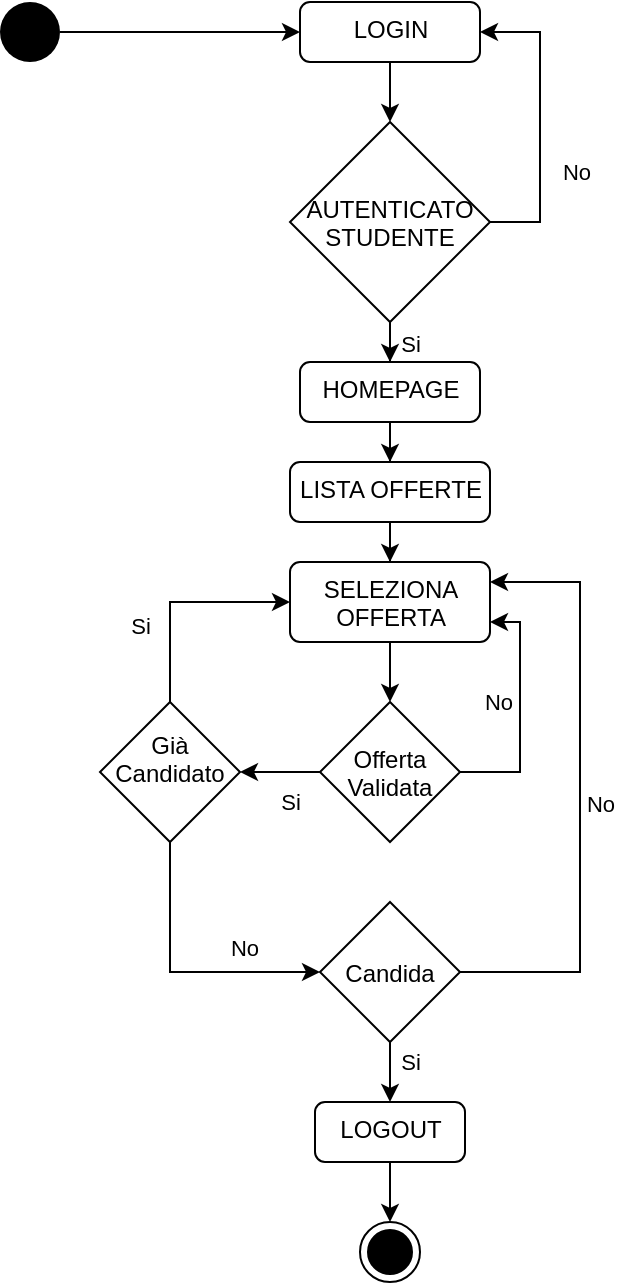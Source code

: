 <mxfile version="14.0.1" type="github">
  <diagram name="Page-1" id="0783ab3e-0a74-02c8-0abd-f7b4e66b4bec">
    <mxGraphModel dx="1422" dy="763" grid="1" gridSize="10" guides="1" tooltips="1" connect="1" arrows="1" fold="1" page="1" pageScale="1" pageWidth="850" pageHeight="1100" background="#ffffff" math="0" shadow="0">
      <root>
        <mxCell id="0" />
        <mxCell id="1" parent="0" />
        <mxCell id="ozP-Sg1KX204EvXBvV6z-4" style="edgeStyle=orthogonalEdgeStyle;rounded=0;orthogonalLoop=1;jettySize=auto;html=1;" parent="1" source="ozP-Sg1KX204EvXBvV6z-1" target="ozP-Sg1KX204EvXBvV6z-2" edge="1">
          <mxGeometry relative="1" as="geometry" />
        </mxCell>
        <mxCell id="ozP-Sg1KX204EvXBvV6z-1" value="" style="ellipse;fillColor=#000000;strokeColor=none;" parent="1" vertex="1">
          <mxGeometry x="220" y="280" width="30" height="30" as="geometry" />
        </mxCell>
        <mxCell id="ozP-Sg1KX204EvXBvV6z-6" style="edgeStyle=orthogonalEdgeStyle;rounded=0;orthogonalLoop=1;jettySize=auto;html=1;" parent="1" source="ozP-Sg1KX204EvXBvV6z-2" target="ozP-Sg1KX204EvXBvV6z-5" edge="1">
          <mxGeometry relative="1" as="geometry" />
        </mxCell>
        <mxCell id="ozP-Sg1KX204EvXBvV6z-2" value="LOGIN" style="html=1;align=center;verticalAlign=top;rounded=1;absoluteArcSize=1;arcSize=10;dashed=0;" parent="1" vertex="1">
          <mxGeometry x="370" y="280" width="90" height="30" as="geometry" />
        </mxCell>
        <mxCell id="ozP-Sg1KX204EvXBvV6z-8" style="edgeStyle=orthogonalEdgeStyle;rounded=0;orthogonalLoop=1;jettySize=auto;html=1;" parent="1" source="ozP-Sg1KX204EvXBvV6z-5" target="ozP-Sg1KX204EvXBvV6z-2" edge="1">
          <mxGeometry relative="1" as="geometry">
            <Array as="points">
              <mxPoint x="490" y="390" />
              <mxPoint x="490" y="295" />
            </Array>
          </mxGeometry>
        </mxCell>
        <mxCell id="ozP-Sg1KX204EvXBvV6z-11" value="&lt;div&gt;No&lt;/div&gt;" style="edgeLabel;html=1;align=center;verticalAlign=middle;resizable=0;points=[];" parent="ozP-Sg1KX204EvXBvV6z-8" vertex="1" connectable="0">
          <mxGeometry x="-0.848" relative="1" as="geometry">
            <mxPoint x="31" y="-25" as="offset" />
          </mxGeometry>
        </mxCell>
        <mxCell id="ozP-Sg1KX204EvXBvV6z-13" style="edgeStyle=orthogonalEdgeStyle;rounded=0;orthogonalLoop=1;jettySize=auto;html=1;endArrow=classic;endFill=1;" parent="1" source="ozP-Sg1KX204EvXBvV6z-5" target="ozP-Sg1KX204EvXBvV6z-12" edge="1">
          <mxGeometry relative="1" as="geometry" />
        </mxCell>
        <mxCell id="ozP-Sg1KX204EvXBvV6z-25" value="Si" style="edgeLabel;html=1;align=center;verticalAlign=middle;resizable=0;points=[];" parent="ozP-Sg1KX204EvXBvV6z-13" vertex="1" connectable="0">
          <mxGeometry x="-0.746" y="1" relative="1" as="geometry">
            <mxPoint x="9" y="3.63" as="offset" />
          </mxGeometry>
        </mxCell>
        <mxCell id="ozP-Sg1KX204EvXBvV6z-5" value="AUTENTICATO &#xa;STUDENTE" style="rhombus;" parent="1" vertex="1">
          <mxGeometry x="365" y="340" width="100" height="100" as="geometry" />
        </mxCell>
        <mxCell id="ozP-Sg1KX204EvXBvV6z-15" style="edgeStyle=orthogonalEdgeStyle;rounded=0;orthogonalLoop=1;jettySize=auto;html=1;endArrow=classic;endFill=1;" parent="1" source="ozP-Sg1KX204EvXBvV6z-12" target="ozP-Sg1KX204EvXBvV6z-14" edge="1">
          <mxGeometry relative="1" as="geometry" />
        </mxCell>
        <mxCell id="ozP-Sg1KX204EvXBvV6z-12" value="HOMEPAGE" style="html=1;align=center;verticalAlign=top;rounded=1;absoluteArcSize=1;arcSize=10;dashed=0;" parent="1" vertex="1">
          <mxGeometry x="370" y="460" width="90" height="30" as="geometry" />
        </mxCell>
        <mxCell id="ozP-Sg1KX204EvXBvV6z-17" style="edgeStyle=orthogonalEdgeStyle;rounded=0;orthogonalLoop=1;jettySize=auto;html=1;endArrow=classic;endFill=1;" parent="1" source="ozP-Sg1KX204EvXBvV6z-19" target="ozP-Sg1KX204EvXBvV6z-16" edge="1">
          <mxGeometry relative="1" as="geometry" />
        </mxCell>
        <mxCell id="ozP-Sg1KX204EvXBvV6z-14" value="LISTA OFFERTE" style="html=1;align=center;verticalAlign=top;rounded=1;absoluteArcSize=1;arcSize=10;dashed=0;" parent="1" vertex="1">
          <mxGeometry x="365" y="510" width="100" height="30" as="geometry" />
        </mxCell>
        <mxCell id="ozP-Sg1KX204EvXBvV6z-21" style="edgeStyle=orthogonalEdgeStyle;rounded=0;orthogonalLoop=1;jettySize=auto;html=1;endArrow=classic;endFill=1;" parent="1" source="ozP-Sg1KX204EvXBvV6z-16" target="ozP-Sg1KX204EvXBvV6z-19" edge="1">
          <mxGeometry relative="1" as="geometry">
            <Array as="points">
              <mxPoint x="480" y="665" />
              <mxPoint x="480" y="590" />
            </Array>
          </mxGeometry>
        </mxCell>
        <mxCell id="ozP-Sg1KX204EvXBvV6z-22" value="No" style="edgeLabel;html=1;align=center;verticalAlign=middle;resizable=0;points=[];" parent="ozP-Sg1KX204EvXBvV6z-21" vertex="1" connectable="0">
          <mxGeometry x="-0.764" y="2" relative="1" as="geometry">
            <mxPoint x="4.29" y="-33" as="offset" />
          </mxGeometry>
        </mxCell>
        <mxCell id="ozP-Sg1KX204EvXBvV6z-24" style="edgeStyle=orthogonalEdgeStyle;rounded=0;orthogonalLoop=1;jettySize=auto;html=1;endArrow=classic;endFill=1;" parent="1" source="ozP-Sg1KX204EvXBvV6z-16" target="ozP-Sg1KX204EvXBvV6z-23" edge="1">
          <mxGeometry relative="1" as="geometry" />
        </mxCell>
        <mxCell id="ozP-Sg1KX204EvXBvV6z-32" value="Si" style="edgeLabel;html=1;align=center;verticalAlign=middle;resizable=0;points=[];" parent="ozP-Sg1KX204EvXBvV6z-24" vertex="1" connectable="0">
          <mxGeometry x="-0.198" relative="1" as="geometry">
            <mxPoint x="1.19" y="15" as="offset" />
          </mxGeometry>
        </mxCell>
        <mxCell id="ozP-Sg1KX204EvXBvV6z-16" value="Offerta&#xa;Validata" style="rhombus;" parent="1" vertex="1">
          <mxGeometry x="380" y="630" width="70" height="70" as="geometry" />
        </mxCell>
        <mxCell id="ozP-Sg1KX204EvXBvV6z-19" value="&lt;div&gt;SELEZIONA &lt;br&gt;&lt;/div&gt;&lt;div&gt;OFFERTA&lt;/div&gt;" style="html=1;align=center;verticalAlign=top;rounded=1;absoluteArcSize=1;arcSize=10;dashed=0;" parent="1" vertex="1">
          <mxGeometry x="365" y="560" width="100" height="40" as="geometry" />
        </mxCell>
        <mxCell id="ozP-Sg1KX204EvXBvV6z-20" style="edgeStyle=orthogonalEdgeStyle;rounded=0;orthogonalLoop=1;jettySize=auto;html=1;endArrow=classic;endFill=1;" parent="1" source="ozP-Sg1KX204EvXBvV6z-14" target="ozP-Sg1KX204EvXBvV6z-19" edge="1">
          <mxGeometry relative="1" as="geometry">
            <mxPoint x="415" y="550" as="sourcePoint" />
            <mxPoint x="415" y="620" as="targetPoint" />
          </mxGeometry>
        </mxCell>
        <mxCell id="ozP-Sg1KX204EvXBvV6z-29" style="edgeStyle=orthogonalEdgeStyle;rounded=0;orthogonalLoop=1;jettySize=auto;html=1;endArrow=classic;endFill=1;" parent="1" source="ozP-Sg1KX204EvXBvV6z-23" target="ozP-Sg1KX204EvXBvV6z-28" edge="1">
          <mxGeometry relative="1" as="geometry">
            <Array as="points">
              <mxPoint x="305" y="765" />
            </Array>
          </mxGeometry>
        </mxCell>
        <mxCell id="ozP-Sg1KX204EvXBvV6z-33" value="No" style="edgeLabel;html=1;align=center;verticalAlign=middle;resizable=0;points=[];" parent="ozP-Sg1KX204EvXBvV6z-29" vertex="1" connectable="0">
          <mxGeometry x="0.207" y="-2" relative="1" as="geometry">
            <mxPoint x="17" y="-14.29" as="offset" />
          </mxGeometry>
        </mxCell>
        <mxCell id="ozP-Sg1KX204EvXBvV6z-30" style="edgeStyle=orthogonalEdgeStyle;rounded=0;orthogonalLoop=1;jettySize=auto;html=1;endArrow=classic;endFill=1;" parent="1" source="ozP-Sg1KX204EvXBvV6z-23" target="ozP-Sg1KX204EvXBvV6z-19" edge="1">
          <mxGeometry relative="1" as="geometry">
            <Array as="points">
              <mxPoint x="305" y="580" />
            </Array>
          </mxGeometry>
        </mxCell>
        <mxCell id="ozP-Sg1KX204EvXBvV6z-31" value="Si" style="edgeLabel;html=1;align=center;verticalAlign=middle;resizable=0;points=[];" parent="ozP-Sg1KX204EvXBvV6z-30" vertex="1" connectable="0">
          <mxGeometry x="-0.312" y="-1" relative="1" as="geometry">
            <mxPoint x="-16" as="offset" />
          </mxGeometry>
        </mxCell>
        <mxCell id="ozP-Sg1KX204EvXBvV6z-23" value="Già&#xa; Candidato&#xa;" style="rhombus;" parent="1" vertex="1">
          <mxGeometry x="270" y="630" width="70" height="70" as="geometry" />
        </mxCell>
        <mxCell id="ozP-Sg1KX204EvXBvV6z-34" style="edgeStyle=orthogonalEdgeStyle;rounded=0;orthogonalLoop=1;jettySize=auto;html=1;endArrow=classic;endFill=1;" parent="1" source="ozP-Sg1KX204EvXBvV6z-28" target="ozP-Sg1KX204EvXBvV6z-19" edge="1">
          <mxGeometry relative="1" as="geometry">
            <Array as="points">
              <mxPoint x="510" y="765" />
              <mxPoint x="510" y="570" />
            </Array>
          </mxGeometry>
        </mxCell>
        <mxCell id="ozP-Sg1KX204EvXBvV6z-38" value="No" style="edgeLabel;html=1;align=center;verticalAlign=middle;resizable=0;points=[];" parent="ozP-Sg1KX204EvXBvV6z-34" vertex="1" connectable="0">
          <mxGeometry x="-0.039" y="-2" relative="1" as="geometry">
            <mxPoint x="8" as="offset" />
          </mxGeometry>
        </mxCell>
        <mxCell id="ozP-Sg1KX204EvXBvV6z-36" style="edgeStyle=orthogonalEdgeStyle;rounded=0;orthogonalLoop=1;jettySize=auto;html=1;endArrow=classic;endFill=1;" parent="1" source="ozP-Sg1KX204EvXBvV6z-28" target="ozP-Sg1KX204EvXBvV6z-37" edge="1">
          <mxGeometry relative="1" as="geometry">
            <mxPoint x="415" y="830" as="targetPoint" />
          </mxGeometry>
        </mxCell>
        <mxCell id="ozP-Sg1KX204EvXBvV6z-39" value="&lt;div&gt;Si&lt;/div&gt;" style="edgeLabel;html=1;align=center;verticalAlign=middle;resizable=0;points=[];" parent="ozP-Sg1KX204EvXBvV6z-36" vertex="1" connectable="0">
          <mxGeometry x="-0.891" y="1" relative="1" as="geometry">
            <mxPoint x="9" y="7.22" as="offset" />
          </mxGeometry>
        </mxCell>
        <mxCell id="ozP-Sg1KX204EvXBvV6z-28" value="Candida" style="rhombus;" parent="1" vertex="1">
          <mxGeometry x="380" y="730" width="70" height="70" as="geometry" />
        </mxCell>
        <mxCell id="ozP-Sg1KX204EvXBvV6z-41" style="edgeStyle=orthogonalEdgeStyle;rounded=0;orthogonalLoop=1;jettySize=auto;html=1;endArrow=classic;endFill=1;" parent="1" source="ozP-Sg1KX204EvXBvV6z-37" target="ozP-Sg1KX204EvXBvV6z-40" edge="1">
          <mxGeometry relative="1" as="geometry" />
        </mxCell>
        <mxCell id="ozP-Sg1KX204EvXBvV6z-37" value="LOGOUT" style="html=1;align=center;verticalAlign=top;rounded=1;absoluteArcSize=1;arcSize=10;dashed=0;" parent="1" vertex="1">
          <mxGeometry x="377.5" y="830" width="75" height="30" as="geometry" />
        </mxCell>
        <mxCell id="ozP-Sg1KX204EvXBvV6z-40" value="" style="ellipse;html=1;shape=endState;fillColor=#000000;strokeColor=#000000;" parent="1" vertex="1">
          <mxGeometry x="400" y="890" width="30" height="30" as="geometry" />
        </mxCell>
      </root>
    </mxGraphModel>
  </diagram>
</mxfile>
